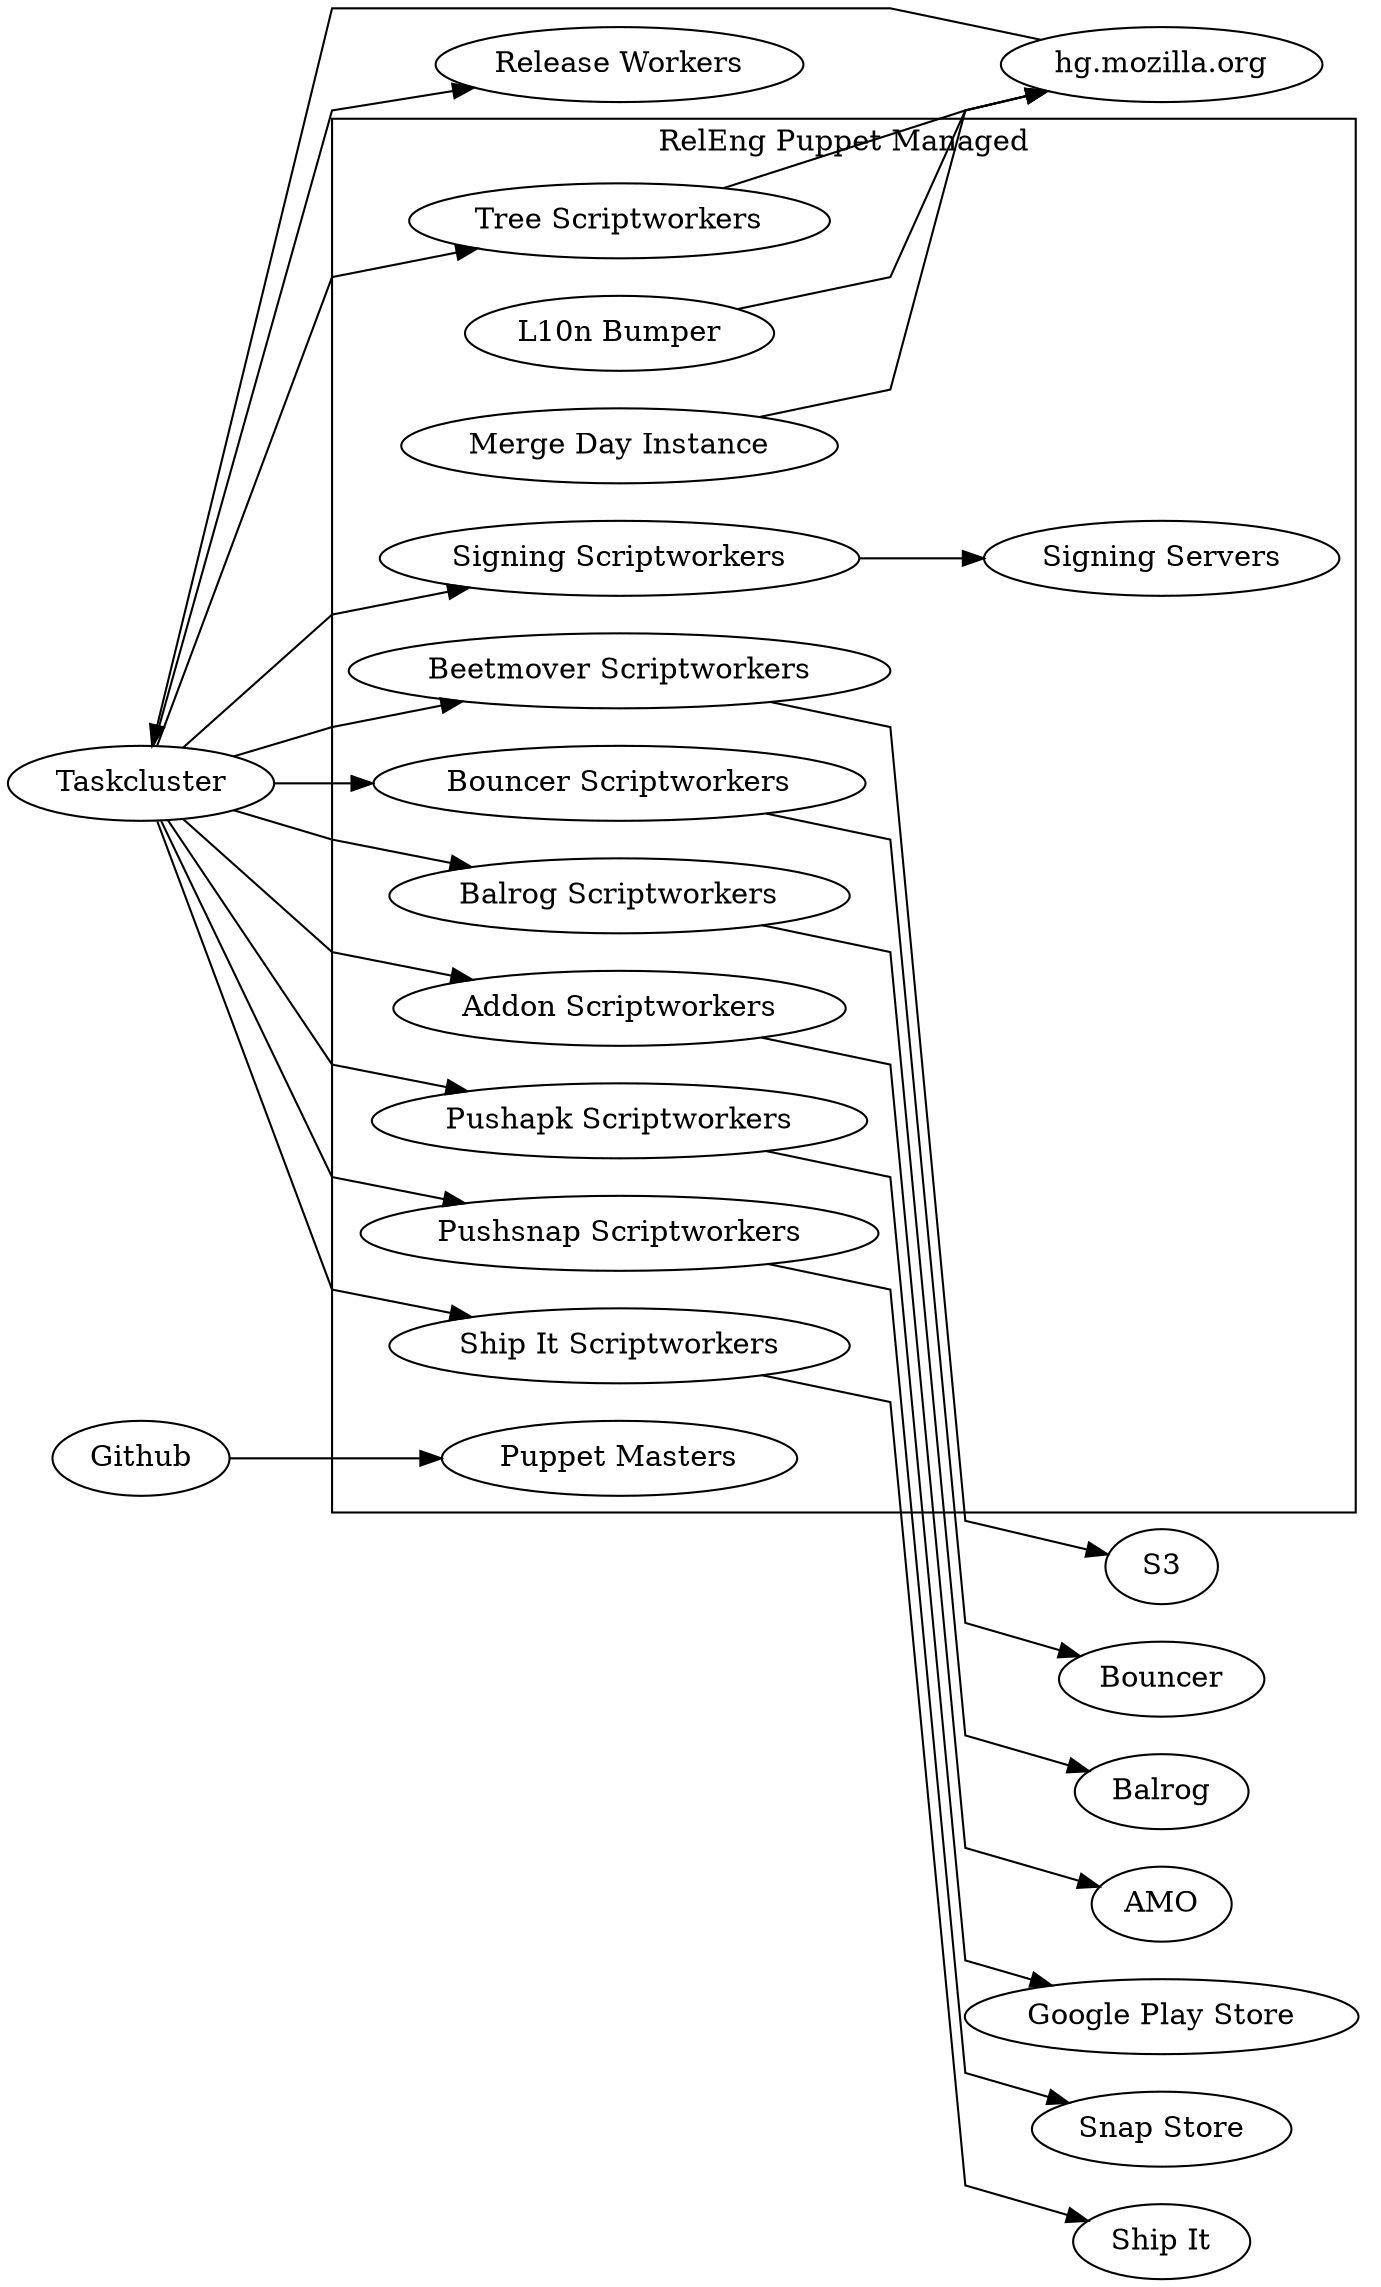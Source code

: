 digraph "Release Infrastructure" {
    rankdir="LR"
    splines="polyline"
    newrank=true
    concentrate=true

    tc [label="Taskcluster"]
    hg [label="hg.mozilla.org"]
    shipit [label="Ship It"]
    gh [label="Github"]
    bw [label="Release Workers"]
    subgraph cluster_puppet {
        label = "RelEng Puppet Managed"
        bms [label="Beetmover Scriptworkers"]
        bouncesw [label="Bouncer Scriptworkers"]
        bs [label="Balrog Scriptworkers"]
        sw [label="Signing Scriptworkers"]
        ss [label="Signing Servers"]
        as [label="Addon Scriptworkers"]
        l10n [label="L10n Bumper"]
        pas [label="Pushapk Scriptworkers"]
        pss [label="Pushsnap Scriptworkers"]
        sis [label="Ship It Scriptworkers"]
        ts [label="Tree Scriptworkers"]
        md [label="Merge Day Instance"]
        pm [label="Puppet Masters"]
    }
    AMO
    Balrog
    Bouncer
    S3
    gp [label="Google Play Store"]
    snap [label="Snap Store"]


    "gh" -> "pm"

    "hg" -> "tc"

    "tc" -> "bw"
    "tc" -> "sw"
    "tc" -> "as"
    "tc" -> "bs"
    "tc" -> "bms"
    "tc" -> "bouncesw"
    "tc" -> "pas"
    "tc" -> "pss"
    "tc" -> "sis"
    "tc" -> "ts"

    "bouncesw" -> "Bouncer"
    "bs" -> "Balrog"
    "as" -> "AMO"
    "sis" -> "shipit"
    "md" -> "hg"
    "l10n" -> "hg"
    "sw" -> "ss"
    "bms" -> "S3"
    "ts" -> "hg"
    "pas" -> "gp"
    "pss" -> "snap"
}
